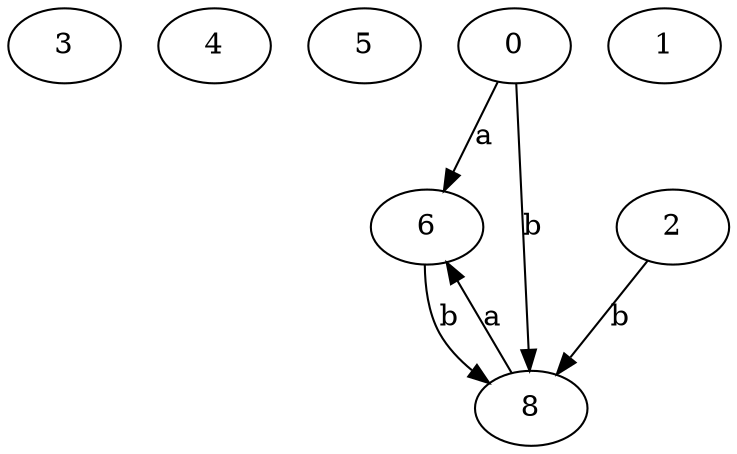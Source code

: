 strict digraph  {
3;
4;
5;
0;
6;
1;
2;
8;
0 -> 6  [label=a];
0 -> 8  [label=b];
6 -> 8  [label=b];
2 -> 8  [label=b];
8 -> 6  [label=a];
}
